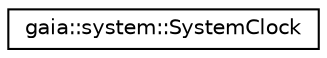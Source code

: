 digraph G
{
  edge [fontname="Helvetica",fontsize="10",labelfontname="Helvetica",labelfontsize="10"];
  node [fontname="Helvetica",fontsize="10",shape=record];
  rankdir=LR;
  Node1 [label="gaia::system::SystemClock",height=0.2,width=0.4,color="black", fillcolor="white", style="filled",URL="$de/d05/classgaia_1_1system_1_1_system_clock.html"];
}
